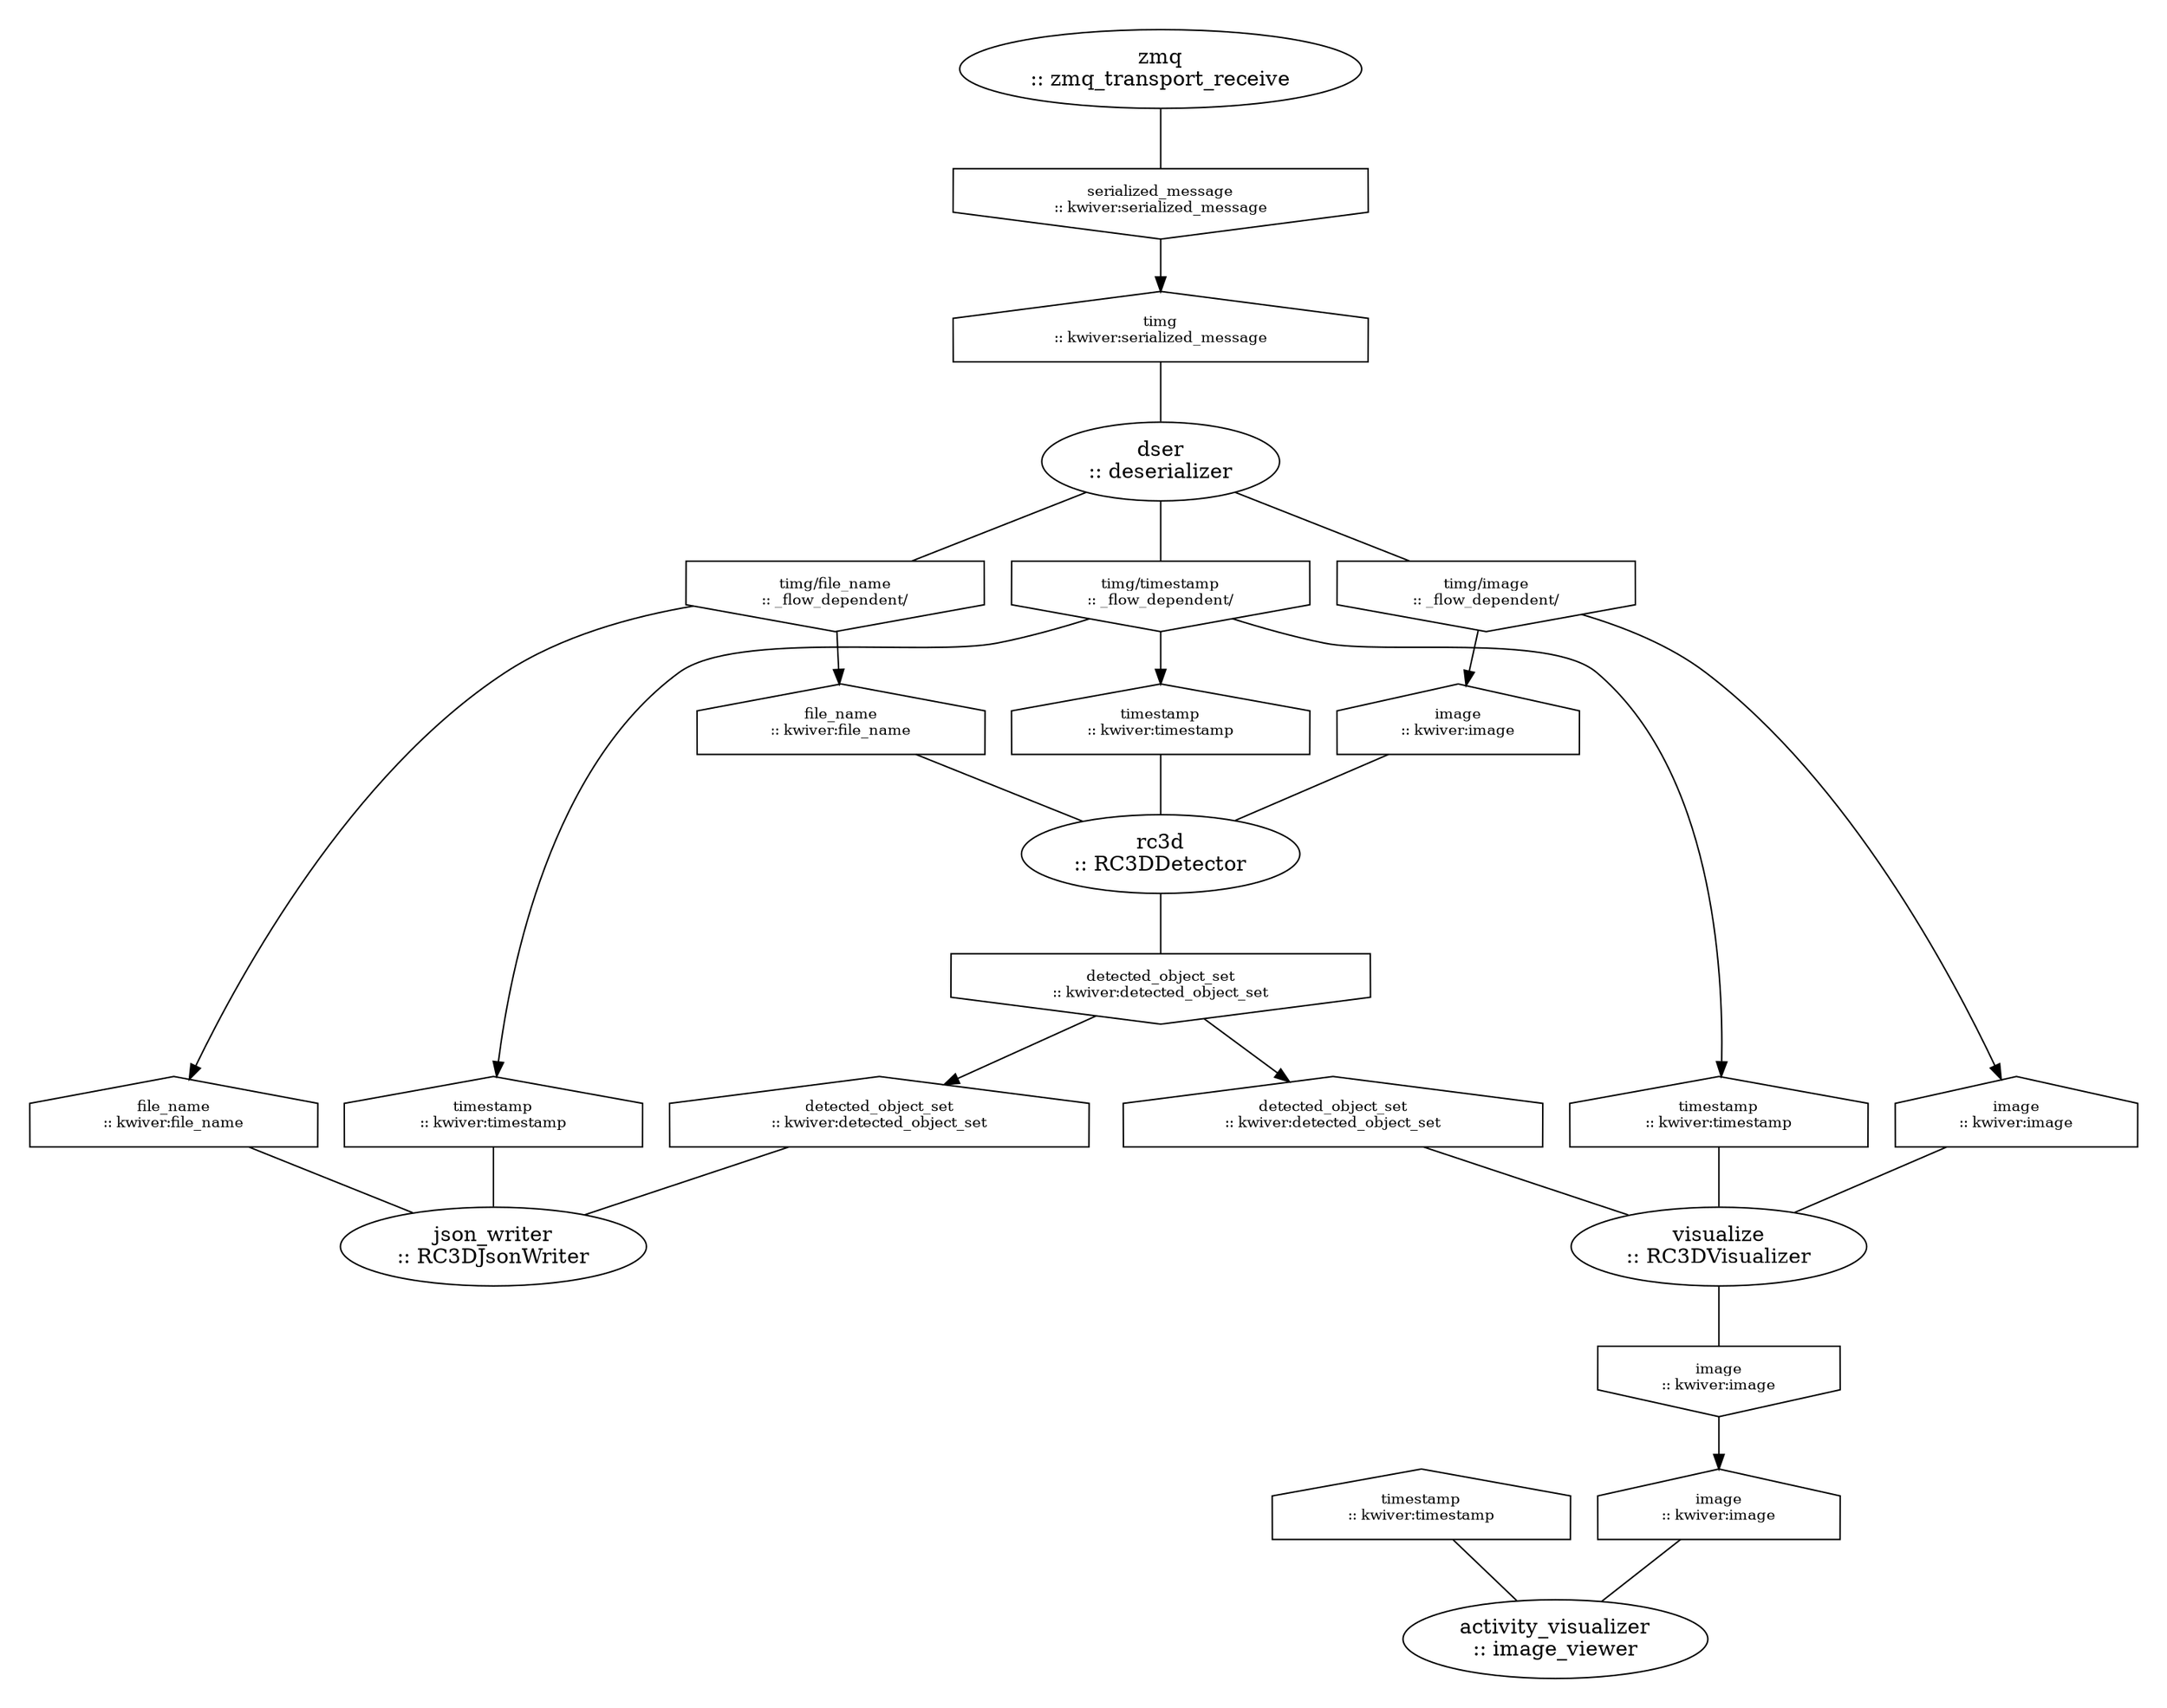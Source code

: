 strict digraph "unnamed" {
clusterrank=local;

subgraph "cluster_activity_visualizer" {
color=white;style=filled;fillcolor=white;

"activity_visualizer_main" [label="activity_visualizer\n:: image_viewer",shape=ellipse,rank=same];

"activity_visualizer_input_image" [label="image\n:: kwiver:image",shape=house,rank=same,fontsize=10];
"activity_visualizer_input_image" -> "activity_visualizer_main" [arrowhead=none,color=black];
"activity_visualizer_input_timestamp" [label="timestamp\n:: kwiver:timestamp",shape=house,rank=same,fontsize=10];
"activity_visualizer_input_timestamp" -> "activity_visualizer_main" [arrowhead=none,color=black];


}

subgraph "cluster_dser" {
color=white;style=filled;fillcolor=white;

"dser_main" [label="dser\n:: deserializer",shape=ellipse,rank=same];

"dser_input_timg" [label="timg\n:: kwiver:serialized_message",shape=house,rank=same,fontsize=10];
"dser_input_timg" -> "dser_main" [arrowhead=none,color=black];

"dser_output_timg/file_name" [label="timg/file_name\n:: _flow_dependent/",shape=invhouse,rank=same,fontsize=10];
"dser_main" -> "dser_output_timg/file_name" [arrowhead=none,color=black];
"dser_output_timg/image" [label="timg/image\n:: _flow_dependent/",shape=invhouse,rank=same,fontsize=10];
"dser_main" -> "dser_output_timg/image" [arrowhead=none,color=black];
"dser_output_timg/timestamp" [label="timg/timestamp\n:: _flow_dependent/",shape=invhouse,rank=same,fontsize=10];
"dser_main" -> "dser_output_timg/timestamp" [arrowhead=none,color=black];

}

subgraph "cluster_json_writer" {
color=white;style=filled;fillcolor=white;

"json_writer_main" [label="json_writer\n:: RC3DJsonWriter",shape=ellipse,rank=same];

"json_writer_input_detected_object_set" [label="detected_object_set\n:: kwiver:detected_object_set",shape=house,rank=same,fontsize=10];
"json_writer_input_detected_object_set" -> "json_writer_main" [arrowhead=none,color=black];
"json_writer_input_file_name" [label="file_name\n:: kwiver:file_name",shape=house,rank=same,fontsize=10];
"json_writer_input_file_name" -> "json_writer_main" [arrowhead=none,color=black];
"json_writer_input_timestamp" [label="timestamp\n:: kwiver:timestamp",shape=house,rank=same,fontsize=10];
"json_writer_input_timestamp" -> "json_writer_main" [arrowhead=none,color=black];


}

subgraph "cluster_rc3d" {
color=white;style=filled;fillcolor=white;

"rc3d_main" [label="rc3d\n:: RC3DDetector",shape=ellipse,rank=same];

"rc3d_input_file_name" [label="file_name\n:: kwiver:file_name",shape=house,rank=same,fontsize=10];
"rc3d_input_file_name" -> "rc3d_main" [arrowhead=none,color=black];
"rc3d_input_image" [label="image\n:: kwiver:image",shape=house,rank=same,fontsize=10];
"rc3d_input_image" -> "rc3d_main" [arrowhead=none,color=black];
"rc3d_input_timestamp" [label="timestamp\n:: kwiver:timestamp",shape=house,rank=same,fontsize=10];
"rc3d_input_timestamp" -> "rc3d_main" [arrowhead=none,color=black];

"rc3d_output_detected_object_set" [label="detected_object_set\n:: kwiver:detected_object_set",shape=invhouse,rank=same,fontsize=10];
"rc3d_main" -> "rc3d_output_detected_object_set" [arrowhead=none,color=black];

}

subgraph "cluster_visualize" {
color=white;style=filled;fillcolor=white;

"visualize_main" [label="visualize\n:: RC3DVisualizer",shape=ellipse,rank=same];

"visualize_input_detected_object_set" [label="detected_object_set\n:: kwiver:detected_object_set",shape=house,rank=same,fontsize=10];
"visualize_input_detected_object_set" -> "visualize_main" [arrowhead=none,color=black];
"visualize_input_image" [label="image\n:: kwiver:image",shape=house,rank=same,fontsize=10];
"visualize_input_image" -> "visualize_main" [arrowhead=none,color=black];
"visualize_input_timestamp" [label="timestamp\n:: kwiver:timestamp",shape=house,rank=same,fontsize=10];
"visualize_input_timestamp" -> "visualize_main" [arrowhead=none,color=black];

"visualize_output_image" [label="image\n:: kwiver:image",shape=invhouse,rank=same,fontsize=10];
"visualize_main" -> "visualize_output_image" [arrowhead=none,color=black];

}

subgraph "cluster_zmq" {
color=white;style=filled;fillcolor=white;

"zmq_main" [label="zmq\n:: zmq_transport_receive",shape=ellipse,rank=same];


"zmq_output_serialized_message" [label="serialized_message\n:: kwiver:serialized_message",shape=invhouse,rank=same,fontsize=10];
"zmq_main" -> "zmq_output_serialized_message" [arrowhead=none,color=black];

}

"dser_output_timg/file_name" -> "rc3d_input_file_name" [minlen=1,color=black,weight=1];
"dser_output_timg/file_name" -> "json_writer_input_file_name" [minlen=1,color=black,weight=1];
"dser_output_timg/image" -> "rc3d_input_image" [minlen=1,color=black,weight=1];
"dser_output_timg/image" -> "visualize_input_image" [minlen=1,color=black,weight=1];
"dser_output_timg/timestamp" -> "rc3d_input_timestamp" [minlen=1,color=black,weight=1];
"dser_output_timg/timestamp" -> "json_writer_input_timestamp" [minlen=1,color=black,weight=1];
"dser_output_timg/timestamp" -> "visualize_input_timestamp" [minlen=1,color=black,weight=1];
"rc3d_output_detected_object_set" -> "json_writer_input_detected_object_set" [minlen=1,color=black,weight=1];
"rc3d_output_detected_object_set" -> "visualize_input_detected_object_set" [minlen=1,color=black,weight=1];
"visualize_output_image" -> "activity_visualizer_input_image" [minlen=1,color=black,weight=1];
"zmq_output_serialized_message" -> "dser_input_timg" [minlen=1,color=black,weight=1];

}
